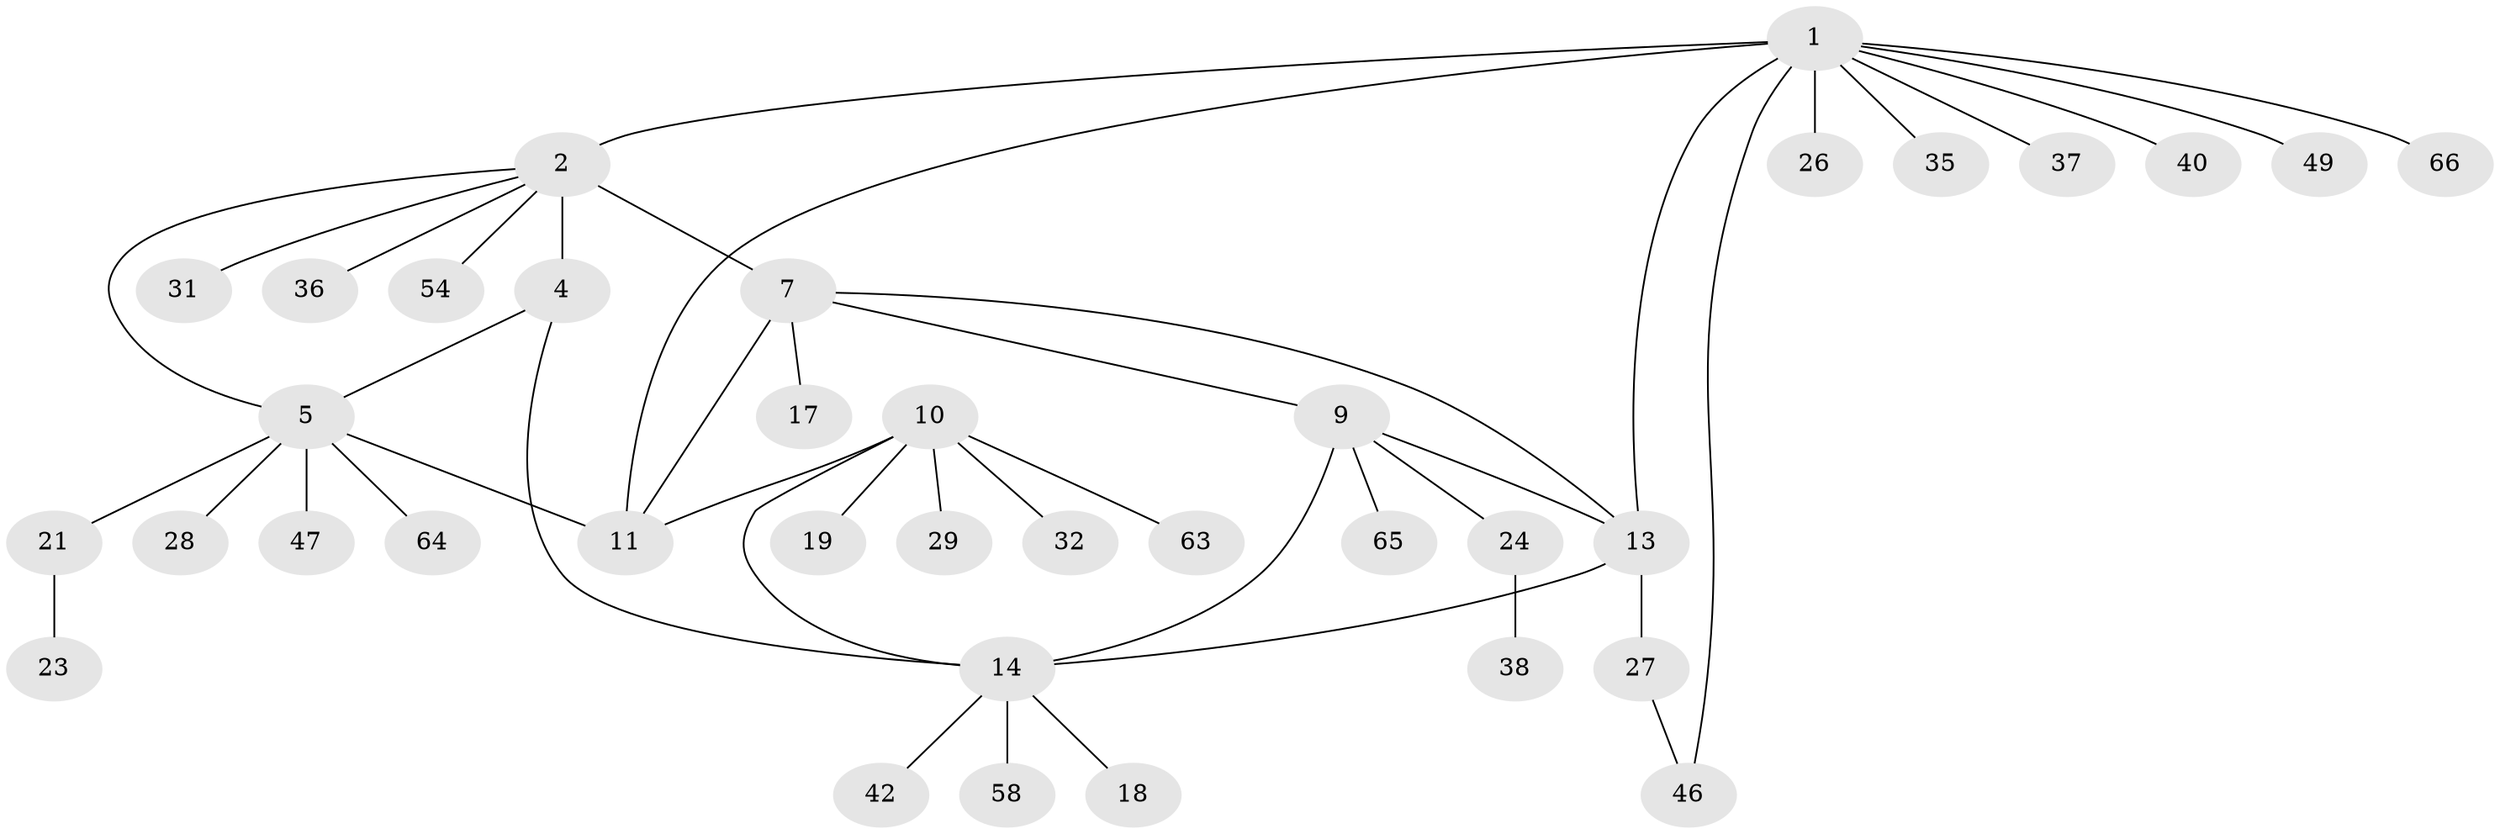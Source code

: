 // original degree distribution, {8: 0.05405405405405406, 7: 0.02702702702702703, 5: 0.06756756756756757, 4: 0.013513513513513514, 6: 0.02702702702702703, 2: 0.14864864864864866, 9: 0.013513513513513514, 1: 0.5675675675675675, 3: 0.08108108108108109}
// Generated by graph-tools (version 1.1) at 2025/15/03/09/25 04:15:55]
// undirected, 37 vertices, 45 edges
graph export_dot {
graph [start="1"]
  node [color=gray90,style=filled];
  1 [super="+3"];
  2 [super="+6"];
  4 [super="+39"];
  5 [super="+43"];
  7 [super="+8+22"];
  9;
  10;
  11 [super="+12"];
  13 [super="+15"];
  14 [super="+16+50"];
  17;
  18 [super="+20"];
  19;
  21;
  23;
  24 [super="+30+69"];
  26;
  27 [super="+60"];
  28;
  29 [super="+52"];
  31 [super="+73"];
  32;
  35;
  36;
  37;
  38;
  40;
  42;
  46 [super="+51"];
  47;
  49;
  54;
  58;
  63;
  64;
  65;
  66;
  1 -- 2 [weight=2];
  1 -- 11;
  1 -- 35;
  1 -- 37;
  1 -- 40;
  1 -- 46;
  1 -- 13;
  1 -- 49;
  1 -- 66;
  1 -- 26;
  2 -- 7 [weight=2];
  2 -- 31;
  2 -- 36;
  2 -- 54;
  2 -- 4;
  2 -- 5;
  4 -- 5;
  4 -- 14;
  5 -- 11;
  5 -- 21;
  5 -- 28;
  5 -- 47;
  5 -- 64;
  7 -- 9 [weight=2];
  7 -- 11 [weight=2];
  7 -- 17;
  7 -- 13;
  9 -- 24;
  9 -- 65;
  9 -- 13;
  9 -- 14;
  10 -- 11 [weight=2];
  10 -- 14 [weight=2];
  10 -- 19;
  10 -- 29;
  10 -- 32;
  10 -- 63;
  13 -- 14 [weight=2];
  13 -- 27;
  14 -- 18;
  14 -- 42;
  14 -- 58;
  21 -- 23;
  24 -- 38;
  27 -- 46;
}
